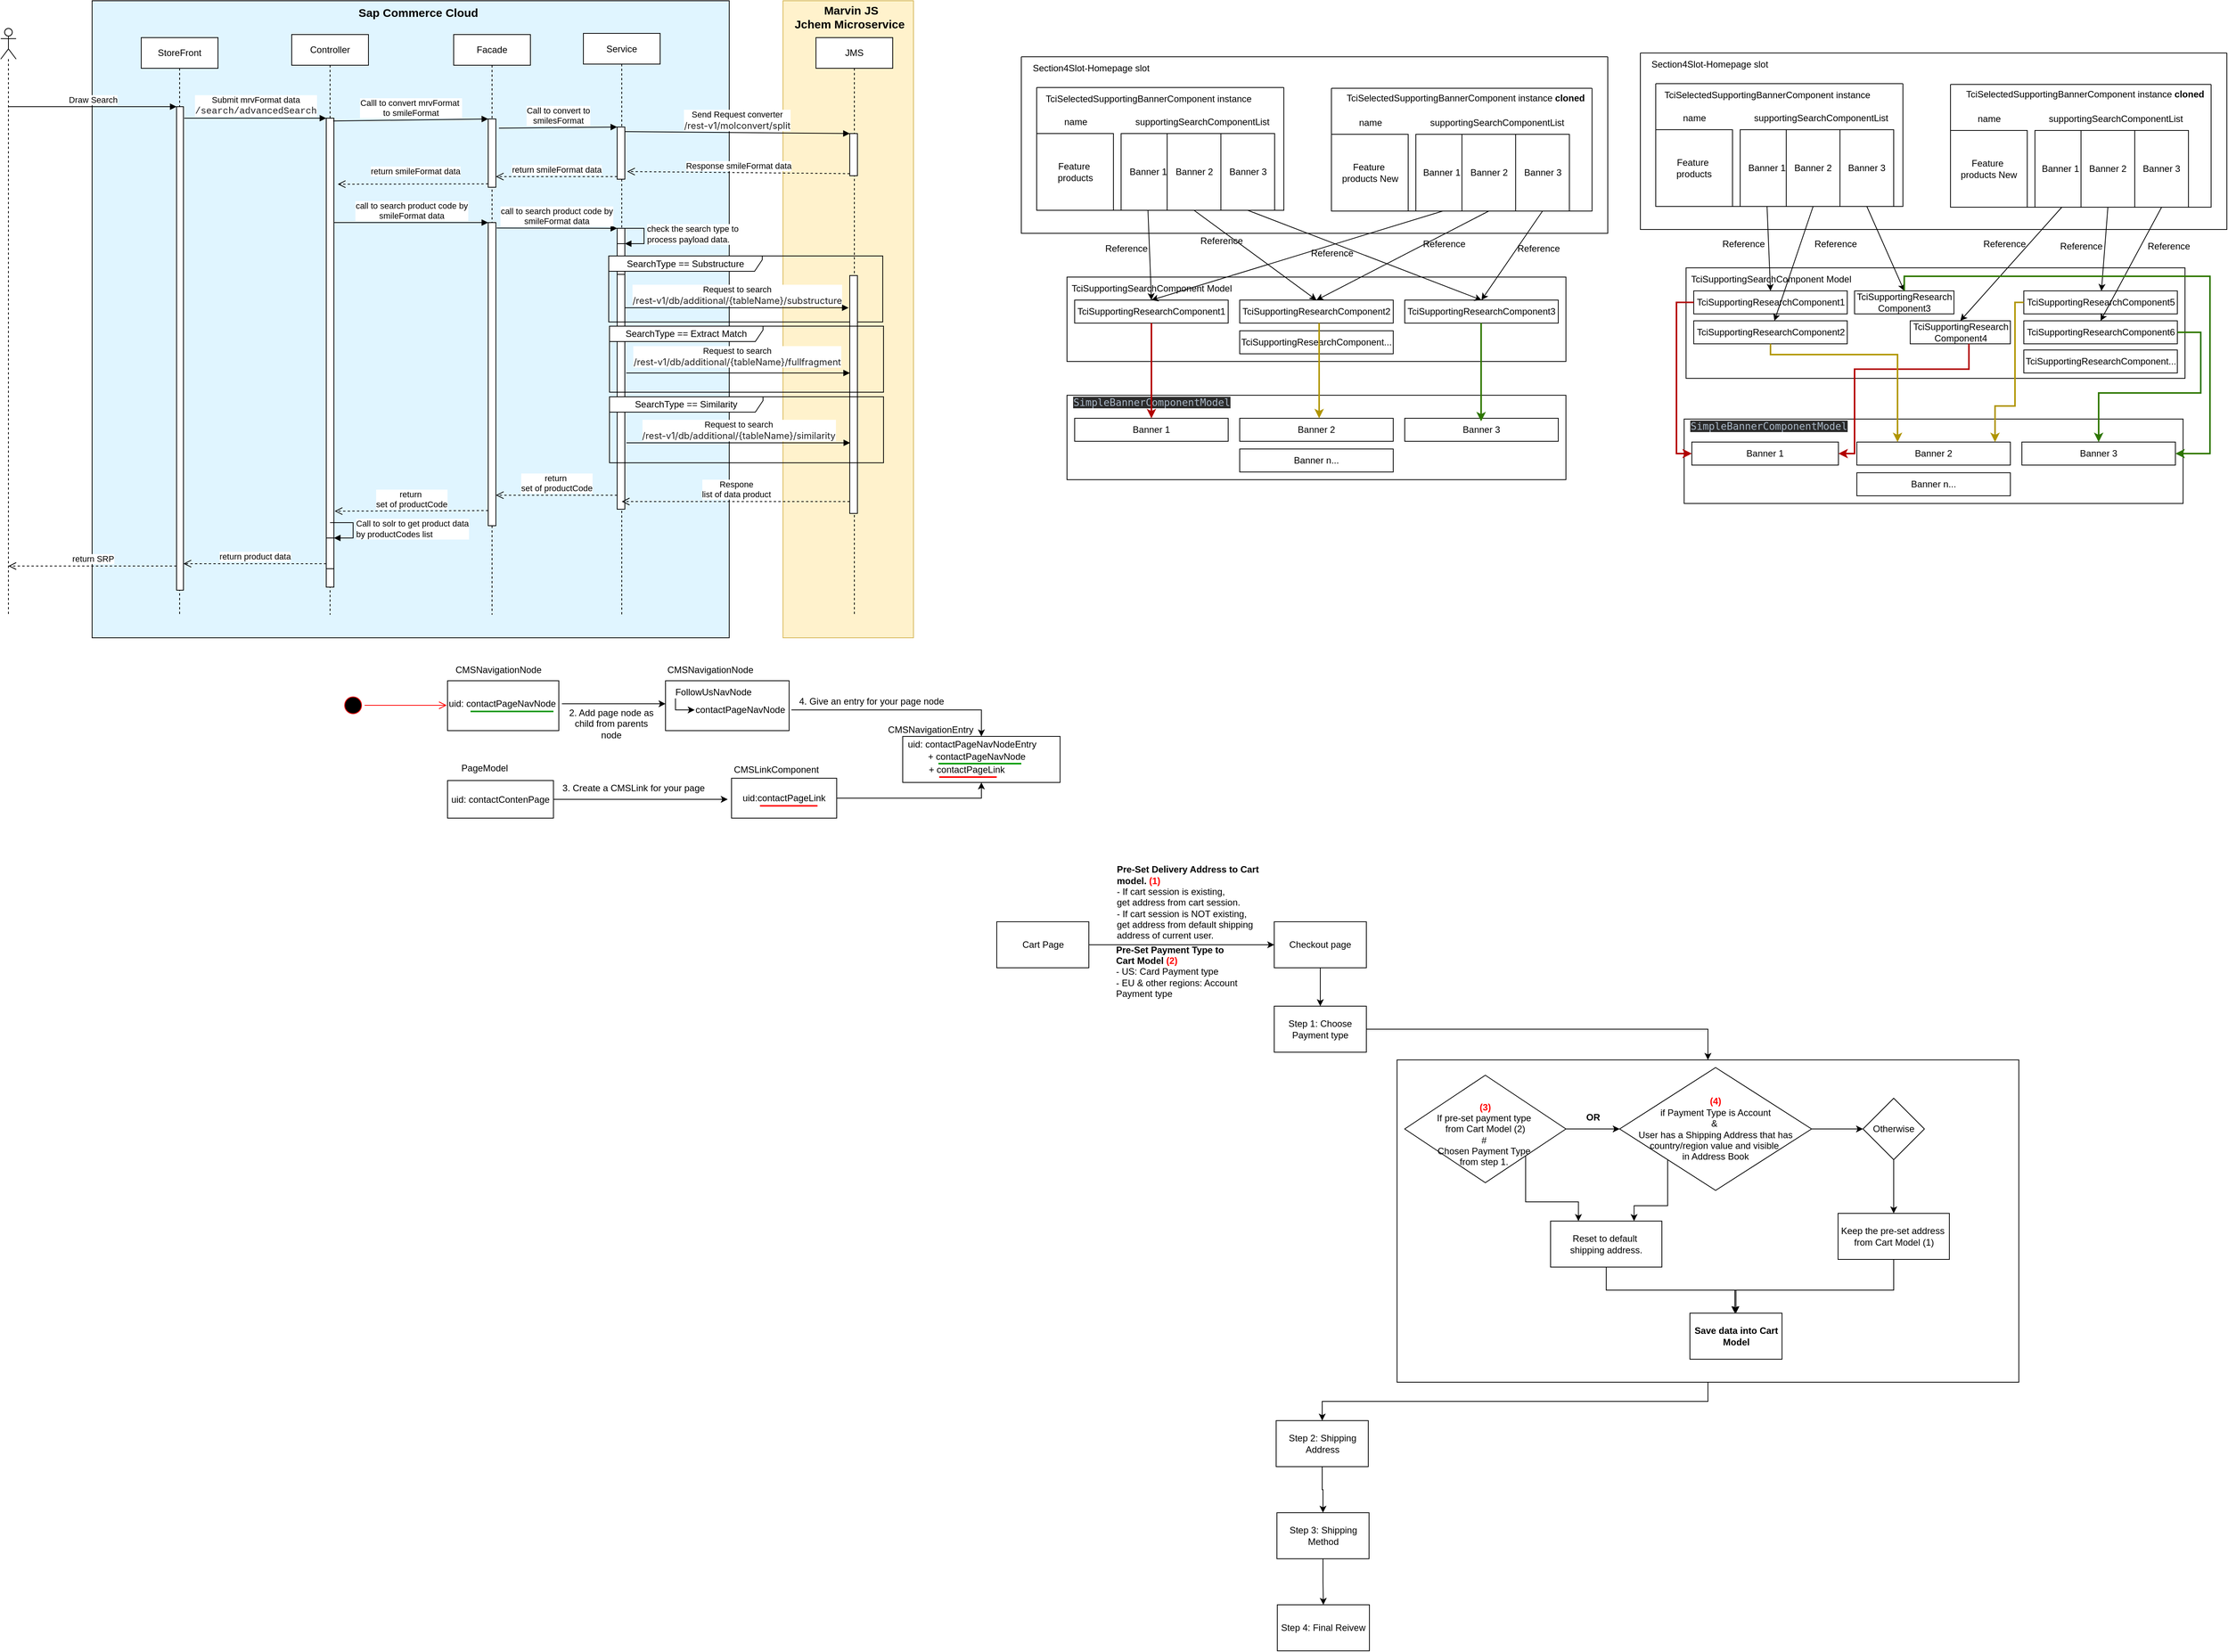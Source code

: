 <mxfile version="21.5.2" type="github">
  <diagram id="ij2i_KdfuDkdz7vN2ZKl" name="Page-1">
    <mxGraphModel dx="1784" dy="553" grid="1" gridSize="10" guides="1" tooltips="1" connect="1" arrows="1" fold="1" page="1" pageScale="1" pageWidth="850" pageHeight="1100" math="0" shadow="0">
      <root>
        <mxCell id="0" />
        <mxCell id="1" parent="0" />
        <mxCell id="KwQv1uhoB6nQos9gzWba-43" value="" style="rounded=0;whiteSpace=wrap;html=1;fillColor=#fff2cc;strokeColor=#d6b656;" parent="1" vertex="1">
          <mxGeometry x="600" y="80" width="170" height="830" as="geometry" />
        </mxCell>
        <mxCell id="KwQv1uhoB6nQos9gzWba-42" value="" style="rounded=0;whiteSpace=wrap;html=1;fillColor=#E0F5FF;" parent="1" vertex="1">
          <mxGeometry x="-300" y="80" width="830" height="830" as="geometry" />
        </mxCell>
        <mxCell id="vAXPG5cR5VqlfgmjMZMS-30" value="" style="rounded=0;whiteSpace=wrap;html=1;" parent="1" vertex="1">
          <mxGeometry x="970" y="440" width="650" height="110" as="geometry" />
        </mxCell>
        <mxCell id="vAXPG5cR5VqlfgmjMZMS-31" value="" style="swimlane;startSize=0;" parent="1" vertex="1">
          <mxGeometry x="910.5" y="153" width="764" height="230" as="geometry" />
        </mxCell>
        <mxCell id="vAXPG5cR5VqlfgmjMZMS-32" value="Section4Slot-Homepage slot" style="text;html=1;align=center;verticalAlign=middle;resizable=0;points=[];autosize=1;strokeColor=none;fillColor=none;" parent="vAXPG5cR5VqlfgmjMZMS-31" vertex="1">
          <mxGeometry width="180" height="30" as="geometry" />
        </mxCell>
        <mxCell id="vAXPG5cR5VqlfgmjMZMS-33" value="" style="swimlane;startSize=0;" parent="vAXPG5cR5VqlfgmjMZMS-31" vertex="1">
          <mxGeometry x="20" y="40" width="322" height="160" as="geometry" />
        </mxCell>
        <mxCell id="vAXPG5cR5VqlfgmjMZMS-34" value="TciSelectedSupportingBannerComponent instance" style="text;html=1;align=center;verticalAlign=middle;resizable=0;points=[];autosize=1;strokeColor=none;fillColor=none;" parent="vAXPG5cR5VqlfgmjMZMS-33" vertex="1">
          <mxGeometry width="290" height="30" as="geometry" />
        </mxCell>
        <mxCell id="vAXPG5cR5VqlfgmjMZMS-35" value="Feature&amp;nbsp;&lt;br&gt;products" style="whiteSpace=wrap;html=1;aspect=fixed;" parent="vAXPG5cR5VqlfgmjMZMS-33" vertex="1">
          <mxGeometry y="60" width="100" height="100" as="geometry" />
        </mxCell>
        <mxCell id="vAXPG5cR5VqlfgmjMZMS-37" value="" style="rounded=0;whiteSpace=wrap;html=1;" parent="vAXPG5cR5VqlfgmjMZMS-33" vertex="1">
          <mxGeometry x="110" y="60" width="200" height="100" as="geometry" />
        </mxCell>
        <mxCell id="vAXPG5cR5VqlfgmjMZMS-38" value="Banner 1" style="rounded=0;whiteSpace=wrap;html=1;" parent="vAXPG5cR5VqlfgmjMZMS-33" vertex="1">
          <mxGeometry x="110" y="60" width="70" height="100" as="geometry" />
        </mxCell>
        <mxCell id="vAXPG5cR5VqlfgmjMZMS-39" value="Banner 3" style="rounded=0;whiteSpace=wrap;html=1;" parent="vAXPG5cR5VqlfgmjMZMS-33" vertex="1">
          <mxGeometry x="240" y="60" width="70" height="100" as="geometry" />
        </mxCell>
        <mxCell id="vAXPG5cR5VqlfgmjMZMS-40" value="Banner 2" style="rounded=0;whiteSpace=wrap;html=1;" parent="vAXPG5cR5VqlfgmjMZMS-33" vertex="1">
          <mxGeometry x="170" y="60" width="70" height="100" as="geometry" />
        </mxCell>
        <mxCell id="vAXPG5cR5VqlfgmjMZMS-42" value="supportingSearchComponentList" style="text;html=1;align=center;verticalAlign=middle;resizable=0;points=[];autosize=1;strokeColor=none;fillColor=none;" parent="vAXPG5cR5VqlfgmjMZMS-33" vertex="1">
          <mxGeometry x="115" y="30" width="200" height="30" as="geometry" />
        </mxCell>
        <mxCell id="vAXPG5cR5VqlfgmjMZMS-43" value="name" style="text;html=1;align=center;verticalAlign=middle;resizable=0;points=[];autosize=1;strokeColor=none;fillColor=none;" parent="vAXPG5cR5VqlfgmjMZMS-33" vertex="1">
          <mxGeometry x="25" y="30" width="50" height="30" as="geometry" />
        </mxCell>
        <mxCell id="vAXPG5cR5VqlfgmjMZMS-45" value="TciSupportingSearchComponent Model" style="text;html=1;align=center;verticalAlign=middle;resizable=0;points=[];autosize=1;strokeColor=none;fillColor=none;" parent="1" vertex="1">
          <mxGeometry x="965" y="440" width="230" height="30" as="geometry" />
        </mxCell>
        <mxCell id="vAXPG5cR5VqlfgmjMZMS-52" value="TciSupportingResearchComponent1" style="rounded=0;whiteSpace=wrap;html=1;" parent="1" vertex="1">
          <mxGeometry x="980" y="470" width="200" height="30" as="geometry" />
        </mxCell>
        <mxCell id="vAXPG5cR5VqlfgmjMZMS-54" value="TciSupportingResearchComponent3" style="rounded=0;whiteSpace=wrap;html=1;" parent="1" vertex="1">
          <mxGeometry x="1410" y="470" width="200" height="30" as="geometry" />
        </mxCell>
        <mxCell id="vAXPG5cR5VqlfgmjMZMS-55" value="TciSupportingResearchComponent..." style="rounded=0;whiteSpace=wrap;html=1;" parent="1" vertex="1">
          <mxGeometry x="1195" y="510" width="200" height="30" as="geometry" />
        </mxCell>
        <mxCell id="vAXPG5cR5VqlfgmjMZMS-59" value="" style="endArrow=classic;html=1;rounded=0;entryX=0.5;entryY=0;entryDx=0;entryDy=0;exitX=0.5;exitY=1;exitDx=0;exitDy=0;" parent="1" source="vAXPG5cR5VqlfgmjMZMS-39" target="vAXPG5cR5VqlfgmjMZMS-54" edge="1">
          <mxGeometry width="50" height="50" relative="1" as="geometry">
            <mxPoint x="1305.5" y="367" as="sourcePoint" />
            <mxPoint x="1355.5" y="317" as="targetPoint" />
          </mxGeometry>
        </mxCell>
        <mxCell id="vAXPG5cR5VqlfgmjMZMS-60" value="" style="endArrow=classic;html=1;rounded=0;entryX=0.5;entryY=0;entryDx=0;entryDy=0;exitX=0.5;exitY=1;exitDx=0;exitDy=0;" parent="1" source="vAXPG5cR5VqlfgmjMZMS-40" target="vAXPG5cR5VqlfgmjMZMS-53" edge="1">
          <mxGeometry width="50" height="50" relative="1" as="geometry">
            <mxPoint x="1038.5" y="330" as="sourcePoint" />
            <mxPoint x="1282.5" y="457" as="targetPoint" />
          </mxGeometry>
        </mxCell>
        <mxCell id="vAXPG5cR5VqlfgmjMZMS-61" value="" style="endArrow=classic;html=1;rounded=0;entryX=0.5;entryY=0;entryDx=0;entryDy=0;exitX=0.5;exitY=1;exitDx=0;exitDy=0;" parent="1" source="vAXPG5cR5VqlfgmjMZMS-38" target="vAXPG5cR5VqlfgmjMZMS-52" edge="1">
          <mxGeometry width="50" height="50" relative="1" as="geometry">
            <mxPoint x="944.5" y="378.5" as="sourcePoint" />
            <mxPoint x="1188.5" y="505.5" as="targetPoint" />
          </mxGeometry>
        </mxCell>
        <mxCell id="UYXNw3XjxuYZxI37rGrB-1" value="Reference" style="text;html=1;align=center;verticalAlign=middle;resizable=0;points=[];autosize=1;strokeColor=none;fillColor=none;" parent="1" vertex="1">
          <mxGeometry x="1010.5" y="390" width="73" height="26" as="geometry" />
        </mxCell>
        <mxCell id="UYXNw3XjxuYZxI37rGrB-2" value="Reference" style="text;html=1;align=center;verticalAlign=middle;resizable=0;points=[];autosize=1;strokeColor=none;fillColor=none;" parent="1" vertex="1">
          <mxGeometry x="1278.5" y="396" width="73" height="26" as="geometry" />
        </mxCell>
        <mxCell id="UYXNw3XjxuYZxI37rGrB-3" value="Reference" style="text;html=1;align=center;verticalAlign=middle;resizable=0;points=[];autosize=1;strokeColor=none;fillColor=none;" parent="1" vertex="1">
          <mxGeometry x="1134.5" y="380" width="73" height="26" as="geometry" />
        </mxCell>
        <mxCell id="UYXNw3XjxuYZxI37rGrB-35" value="" style="endArrow=classic;html=1;rounded=0;entryX=0.5;entryY=0;entryDx=0;entryDy=0;exitX=0.5;exitY=1;exitDx=0;exitDy=0;" parent="1" source="UYXNw3XjxuYZxI37rGrB-31" target="vAXPG5cR5VqlfgmjMZMS-54" edge="1">
          <mxGeometry width="50" height="50" relative="1" as="geometry">
            <mxPoint x="1784.5" y="360" as="sourcePoint" />
            <mxPoint x="1830.5" y="431" as="targetPoint" />
          </mxGeometry>
        </mxCell>
        <mxCell id="UYXNw3XjxuYZxI37rGrB-36" value="" style="endArrow=classic;html=1;rounded=0;entryX=0.5;entryY=0;entryDx=0;entryDy=0;exitX=0.5;exitY=1;exitDx=0;exitDy=0;" parent="1" source="UYXNw3XjxuYZxI37rGrB-32" target="vAXPG5cR5VqlfgmjMZMS-53" edge="1">
          <mxGeometry width="50" height="50" relative="1" as="geometry">
            <mxPoint x="1517.5" y="323" as="sourcePoint" />
            <mxPoint x="1615.5" y="431" as="targetPoint" />
          </mxGeometry>
        </mxCell>
        <mxCell id="UYXNw3XjxuYZxI37rGrB-37" value="" style="endArrow=classic;html=1;rounded=0;entryX=0.5;entryY=0;entryDx=0;entryDy=0;exitX=0.5;exitY=1;exitDx=0;exitDy=0;" parent="1" source="UYXNw3XjxuYZxI37rGrB-30" target="vAXPG5cR5VqlfgmjMZMS-52" edge="1">
          <mxGeometry width="50" height="50" relative="1" as="geometry">
            <mxPoint x="1423.5" y="371.5" as="sourcePoint" />
            <mxPoint x="1400.5" y="431" as="targetPoint" />
          </mxGeometry>
        </mxCell>
        <mxCell id="UYXNw3XjxuYZxI37rGrB-38" value="Reference" style="text;html=1;align=center;verticalAlign=middle;resizable=0;points=[];autosize=1;strokeColor=none;fillColor=none;" parent="1" vertex="1">
          <mxGeometry x="1424.5" y="384" width="73" height="26" as="geometry" />
        </mxCell>
        <mxCell id="UYXNw3XjxuYZxI37rGrB-40" value="Reference" style="text;html=1;align=center;verticalAlign=middle;resizable=0;points=[];autosize=1;strokeColor=none;fillColor=none;" parent="1" vertex="1">
          <mxGeometry x="1547" y="390" width="73" height="26" as="geometry" />
        </mxCell>
        <mxCell id="UYXNw3XjxuYZxI37rGrB-26" value="" style="swimlane;startSize=0;" parent="1" vertex="1">
          <mxGeometry x="1314.5" y="194" width="339.5" height="160" as="geometry" />
        </mxCell>
        <mxCell id="UYXNw3XjxuYZxI37rGrB-28" value="Feature&amp;nbsp;&lt;br&gt;products New" style="whiteSpace=wrap;html=1;aspect=fixed;" parent="UYXNw3XjxuYZxI37rGrB-26" vertex="1">
          <mxGeometry y="60" width="100" height="100" as="geometry" />
        </mxCell>
        <mxCell id="UYXNw3XjxuYZxI37rGrB-29" value="" style="rounded=0;whiteSpace=wrap;html=1;" parent="UYXNw3XjxuYZxI37rGrB-26" vertex="1">
          <mxGeometry x="110" y="60" width="200" height="100" as="geometry" />
        </mxCell>
        <mxCell id="UYXNw3XjxuYZxI37rGrB-30" value="Banner 1&amp;nbsp;" style="rounded=0;whiteSpace=wrap;html=1;" parent="UYXNw3XjxuYZxI37rGrB-26" vertex="1">
          <mxGeometry x="110" y="60" width="70" height="100" as="geometry" />
        </mxCell>
        <mxCell id="UYXNw3XjxuYZxI37rGrB-31" value="Banner 3" style="rounded=0;whiteSpace=wrap;html=1;" parent="UYXNw3XjxuYZxI37rGrB-26" vertex="1">
          <mxGeometry x="240" y="60" width="70" height="100" as="geometry" />
        </mxCell>
        <mxCell id="UYXNw3XjxuYZxI37rGrB-32" value="Banner 2" style="rounded=0;whiteSpace=wrap;html=1;" parent="UYXNw3XjxuYZxI37rGrB-26" vertex="1">
          <mxGeometry x="170" y="60" width="70" height="100" as="geometry" />
        </mxCell>
        <mxCell id="UYXNw3XjxuYZxI37rGrB-33" value="supportingSearchComponentList" style="text;html=1;align=center;verticalAlign=middle;resizable=0;points=[];autosize=1;strokeColor=none;fillColor=none;" parent="UYXNw3XjxuYZxI37rGrB-26" vertex="1">
          <mxGeometry x="115" y="30" width="200" height="30" as="geometry" />
        </mxCell>
        <mxCell id="UYXNw3XjxuYZxI37rGrB-34" value="name" style="text;html=1;align=center;verticalAlign=middle;resizable=0;points=[];autosize=1;strokeColor=none;fillColor=none;" parent="UYXNw3XjxuYZxI37rGrB-26" vertex="1">
          <mxGeometry x="25" y="30" width="50" height="30" as="geometry" />
        </mxCell>
        <mxCell id="UYXNw3XjxuYZxI37rGrB-27" value="TciSelectedSupportingBannerComponent instance &lt;b&gt;cloned&lt;/b&gt;" style="text;html=1;align=center;verticalAlign=middle;resizable=0;points=[];autosize=1;strokeColor=none;fillColor=none;" parent="UYXNw3XjxuYZxI37rGrB-26" vertex="1">
          <mxGeometry x="9.5" y="-2" width="330" height="30" as="geometry" />
        </mxCell>
        <mxCell id="WIBwwws4gp8x0dsZTthk-1" value="" style="rounded=0;whiteSpace=wrap;html=1;" parent="1" vertex="1">
          <mxGeometry x="447" y="966" width="161" height="65" as="geometry" />
        </mxCell>
        <mxCell id="WIBwwws4gp8x0dsZTthk-43" style="edgeStyle=orthogonalEdgeStyle;rounded=0;orthogonalLoop=1;jettySize=auto;html=1;" parent="1" source="WIBwwws4gp8x0dsZTthk-2" edge="1">
          <mxGeometry relative="1" as="geometry">
            <mxPoint x="528" y="1120.5" as="targetPoint" />
          </mxGeometry>
        </mxCell>
        <mxCell id="WIBwwws4gp8x0dsZTthk-2" value="uid: contactContenPage" style="rounded=0;whiteSpace=wrap;html=1;" parent="1" vertex="1">
          <mxGeometry x="163" y="1096" width="138" height="49" as="geometry" />
        </mxCell>
        <mxCell id="WIBwwws4gp8x0dsZTthk-3" value="" style="rounded=0;whiteSpace=wrap;html=1;" parent="1" vertex="1">
          <mxGeometry x="756" y="1038.5" width="205" height="60" as="geometry" />
        </mxCell>
        <mxCell id="WIBwwws4gp8x0dsZTthk-37" style="edgeStyle=orthogonalEdgeStyle;rounded=0;orthogonalLoop=1;jettySize=auto;html=1;entryX=0.5;entryY=1;entryDx=0;entryDy=0;" parent="1" source="WIBwwws4gp8x0dsZTthk-4" target="WIBwwws4gp8x0dsZTthk-3" edge="1">
          <mxGeometry relative="1" as="geometry" />
        </mxCell>
        <mxCell id="WIBwwws4gp8x0dsZTthk-4" value="" style="rounded=0;whiteSpace=wrap;html=1;" parent="1" vertex="1">
          <mxGeometry x="533" y="1093" width="137" height="52" as="geometry" />
        </mxCell>
        <mxCell id="WIBwwws4gp8x0dsZTthk-5" value="CMSLinkComponent" style="text;html=1;align=center;verticalAlign=middle;resizable=0;points=[];autosize=1;strokeColor=none;fillColor=none;" parent="1" vertex="1">
          <mxGeometry x="526" y="1069" width="129" height="26" as="geometry" />
        </mxCell>
        <mxCell id="WIBwwws4gp8x0dsZTthk-6" value="CMSNavigationNode" style="text;html=1;align=center;verticalAlign=middle;resizable=0;points=[];autosize=1;strokeColor=none;fillColor=none;" parent="1" vertex="1">
          <mxGeometry x="440" y="939" width="130" height="26" as="geometry" />
        </mxCell>
        <mxCell id="WIBwwws4gp8x0dsZTthk-7" value="CMSNavigationEntry" style="text;html=1;align=center;verticalAlign=middle;resizable=0;points=[];autosize=1;strokeColor=none;fillColor=none;" parent="1" vertex="1">
          <mxGeometry x="727" y="1017" width="129" height="26" as="geometry" />
        </mxCell>
        <mxCell id="WIBwwws4gp8x0dsZTthk-8" value="FollowUsNavNode" style="text;html=1;align=center;verticalAlign=middle;resizable=0;points=[];autosize=1;strokeColor=none;fillColor=none;" parent="1" vertex="1">
          <mxGeometry x="450" y="968" width="117" height="26" as="geometry" />
        </mxCell>
        <mxCell id="WIBwwws4gp8x0dsZTthk-13" value="" style="edgeStyle=orthogonalEdgeStyle;rounded=0;orthogonalLoop=1;jettySize=auto;html=1;" parent="1" source="WIBwwws4gp8x0dsZTthk-9" target="WIBwwws4gp8x0dsZTthk-3" edge="1">
          <mxGeometry relative="1" as="geometry">
            <Array as="points">
              <mxPoint x="665" y="1004" />
              <mxPoint x="665" y="1004" />
            </Array>
          </mxGeometry>
        </mxCell>
        <mxCell id="WIBwwws4gp8x0dsZTthk-9" value="contactPageNavNode" style="text;html=1;align=center;verticalAlign=middle;resizable=0;points=[];autosize=1;strokeColor=none;fillColor=none;" parent="1" vertex="1">
          <mxGeometry x="476" y="991" width="135" height="26" as="geometry" />
        </mxCell>
        <mxCell id="WIBwwws4gp8x0dsZTthk-10" value="uid:contactPageLink" style="text;html=1;align=center;verticalAlign=middle;resizable=0;points=[];autosize=1;strokeColor=none;fillColor=none;" parent="1" vertex="1">
          <mxGeometry x="538" y="1106" width="126" height="26" as="geometry" />
        </mxCell>
        <mxCell id="WIBwwws4gp8x0dsZTthk-11" value="PageModel" style="text;html=1;align=center;verticalAlign=middle;resizable=0;points=[];autosize=1;strokeColor=none;fillColor=none;" parent="1" vertex="1">
          <mxGeometry x="171" y="1067" width="79" height="26" as="geometry" />
        </mxCell>
        <mxCell id="WIBwwws4gp8x0dsZTthk-12" value="" style="endArrow=classic;html=1;rounded=0;exitX=0.085;exitY=0.808;exitDx=0;exitDy=0;exitPerimeter=0;" parent="1" source="WIBwwws4gp8x0dsZTthk-8" edge="1">
          <mxGeometry width="50" height="50" relative="1" as="geometry">
            <mxPoint x="417" y="975" as="sourcePoint" />
            <mxPoint x="485" y="1004" as="targetPoint" />
            <Array as="points">
              <mxPoint x="460" y="1004" />
            </Array>
          </mxGeometry>
        </mxCell>
        <mxCell id="WIBwwws4gp8x0dsZTthk-14" value="4. Give an entry for your page node" style="text;html=1;align=center;verticalAlign=middle;resizable=0;points=[];autosize=1;strokeColor=none;fillColor=none;" parent="1" vertex="1">
          <mxGeometry x="611" y="980" width="207" height="26" as="geometry" />
        </mxCell>
        <mxCell id="WIBwwws4gp8x0dsZTthk-15" value="uid: contactPageNavNodeEntry" style="text;html=1;align=center;verticalAlign=middle;resizable=0;points=[];autosize=1;strokeColor=none;fillColor=none;" parent="1" vertex="1">
          <mxGeometry x="753" y="1036" width="185" height="26" as="geometry" />
        </mxCell>
        <mxCell id="WIBwwws4gp8x0dsZTthk-16" value="+ contactPageNavNode" style="text;html=1;align=center;verticalAlign=middle;resizable=0;points=[];autosize=1;strokeColor=none;fillColor=none;" parent="1" vertex="1">
          <mxGeometry x="779" y="1052" width="145" height="26" as="geometry" />
        </mxCell>
        <mxCell id="WIBwwws4gp8x0dsZTthk-17" value="+ contactPageLink" style="text;html=1;align=center;verticalAlign=middle;resizable=0;points=[];autosize=1;strokeColor=none;fillColor=none;" parent="1" vertex="1">
          <mxGeometry x="780" y="1069" width="117" height="26" as="geometry" />
        </mxCell>
        <mxCell id="WIBwwws4gp8x0dsZTthk-25" value="3. Create a CMSLink for your page" style="text;html=1;align=center;verticalAlign=middle;resizable=0;points=[];autosize=1;strokeColor=none;fillColor=none;" parent="1" vertex="1">
          <mxGeometry x="303" y="1093" width="203" height="26" as="geometry" />
        </mxCell>
        <mxCell id="WIBwwws4gp8x0dsZTthk-27" value="" style="ellipse;html=1;shape=startState;fillColor=#000000;strokeColor=#ff0000;" parent="1" vertex="1">
          <mxGeometry x="25" y="983" width="30" height="30" as="geometry" />
        </mxCell>
        <mxCell id="WIBwwws4gp8x0dsZTthk-28" value="" style="edgeStyle=orthogonalEdgeStyle;html=1;verticalAlign=bottom;endArrow=open;endSize=8;strokeColor=#ff0000;rounded=0;" parent="1" source="WIBwwws4gp8x0dsZTthk-27" edge="1">
          <mxGeometry relative="1" as="geometry">
            <mxPoint x="162" y="998" as="targetPoint" />
          </mxGeometry>
        </mxCell>
        <mxCell id="WIBwwws4gp8x0dsZTthk-30" value="" style="rounded=0;whiteSpace=wrap;html=1;" parent="1" vertex="1">
          <mxGeometry x="163" y="966" width="145" height="65" as="geometry" />
        </mxCell>
        <mxCell id="WIBwwws4gp8x0dsZTthk-31" value="CMSNavigationNode" style="text;html=1;align=center;verticalAlign=middle;resizable=0;points=[];autosize=1;strokeColor=none;fillColor=none;" parent="1" vertex="1">
          <mxGeometry x="164" y="939" width="130" height="26" as="geometry" />
        </mxCell>
        <mxCell id="WIBwwws4gp8x0dsZTthk-35" value="" style="edgeStyle=orthogonalEdgeStyle;rounded=0;orthogonalLoop=1;jettySize=auto;html=1;entryX=0;entryY=0.462;entryDx=0;entryDy=0;entryPerimeter=0;" parent="1" source="WIBwwws4gp8x0dsZTthk-33" target="WIBwwws4gp8x0dsZTthk-1" edge="1">
          <mxGeometry relative="1" as="geometry">
            <mxPoint x="416" y="996" as="targetPoint" />
          </mxGeometry>
        </mxCell>
        <mxCell id="WIBwwws4gp8x0dsZTthk-33" value="uid: contactPageNavNode" style="text;html=1;align=center;verticalAlign=middle;resizable=0;points=[];autosize=1;strokeColor=none;fillColor=none;" parent="1" vertex="1">
          <mxGeometry x="155" y="983" width="157" height="26" as="geometry" />
        </mxCell>
        <mxCell id="WIBwwws4gp8x0dsZTthk-36" value="2. Add page node as&lt;br&gt;child from parents&lt;br&gt;node" style="text;html=1;align=center;verticalAlign=middle;resizable=0;points=[];autosize=1;strokeColor=none;fillColor=none;" parent="1" vertex="1">
          <mxGeometry x="312" y="994" width="128" height="55" as="geometry" />
        </mxCell>
        <mxCell id="WIBwwws4gp8x0dsZTthk-38" value="" style="line;strokeWidth=2;rotatable=0;dashed=0;labelPosition=right;align=left;verticalAlign=middle;spacingTop=0;spacingLeft=6;points=[];portConstraint=eastwest;strokeColor=#FF0000;" parent="1" vertex="1">
          <mxGeometry x="570" y="1124" width="75" height="10" as="geometry" />
        </mxCell>
        <mxCell id="WIBwwws4gp8x0dsZTthk-39" value="" style="line;strokeWidth=2;rotatable=0;dashed=0;labelPosition=right;align=left;verticalAlign=middle;spacingTop=0;spacingLeft=6;points=[];portConstraint=eastwest;strokeColor=#FF0000;" parent="1" vertex="1">
          <mxGeometry x="803.5" y="1086.5" width="75" height="10" as="geometry" />
        </mxCell>
        <mxCell id="WIBwwws4gp8x0dsZTthk-40" value="" style="line;strokeWidth=2;rotatable=0;dashed=0;labelPosition=right;align=left;verticalAlign=middle;spacingTop=0;spacingLeft=6;points=[];portConstraint=eastwest;strokeColor=#009900;" parent="1" vertex="1">
          <mxGeometry x="193" y="1001" width="108" height="10" as="geometry" />
        </mxCell>
        <mxCell id="WIBwwws4gp8x0dsZTthk-41" value="" style="line;strokeWidth=2;rotatable=0;dashed=0;labelPosition=right;align=left;verticalAlign=middle;spacingTop=0;spacingLeft=6;points=[];portConstraint=eastwest;strokeColor=#009900;" parent="1" vertex="1">
          <mxGeometry x="802.5" y="1069" width="108" height="10" as="geometry" />
        </mxCell>
        <mxCell id="J3z0_G1Zwxdb5pVRwMx7-1" value="" style="rounded=0;whiteSpace=wrap;html=1;" parent="1" vertex="1">
          <mxGeometry x="1776.5" y="428" width="650" height="144" as="geometry" />
        </mxCell>
        <mxCell id="J3z0_G1Zwxdb5pVRwMx7-2" value="" style="swimlane;startSize=0;" parent="1" vertex="1">
          <mxGeometry x="1717" y="148" width="764" height="230" as="geometry" />
        </mxCell>
        <mxCell id="J3z0_G1Zwxdb5pVRwMx7-3" value="Section4Slot-Homepage slot" style="text;html=1;align=center;verticalAlign=middle;resizable=0;points=[];autosize=1;strokeColor=none;fillColor=none;" parent="J3z0_G1Zwxdb5pVRwMx7-2" vertex="1">
          <mxGeometry width="180" height="30" as="geometry" />
        </mxCell>
        <mxCell id="J3z0_G1Zwxdb5pVRwMx7-4" value="" style="swimlane;startSize=0;" parent="J3z0_G1Zwxdb5pVRwMx7-2" vertex="1">
          <mxGeometry x="20" y="40" width="322" height="160" as="geometry" />
        </mxCell>
        <mxCell id="J3z0_G1Zwxdb5pVRwMx7-5" value="TciSelectedSupportingBannerComponent instance" style="text;html=1;align=center;verticalAlign=middle;resizable=0;points=[];autosize=1;strokeColor=none;fillColor=none;" parent="J3z0_G1Zwxdb5pVRwMx7-4" vertex="1">
          <mxGeometry width="290" height="30" as="geometry" />
        </mxCell>
        <mxCell id="J3z0_G1Zwxdb5pVRwMx7-6" value="Feature&amp;nbsp;&lt;br&gt;products" style="whiteSpace=wrap;html=1;aspect=fixed;" parent="J3z0_G1Zwxdb5pVRwMx7-4" vertex="1">
          <mxGeometry y="60" width="100" height="100" as="geometry" />
        </mxCell>
        <mxCell id="J3z0_G1Zwxdb5pVRwMx7-7" value="" style="rounded=0;whiteSpace=wrap;html=1;" parent="J3z0_G1Zwxdb5pVRwMx7-4" vertex="1">
          <mxGeometry x="110" y="60" width="200" height="100" as="geometry" />
        </mxCell>
        <mxCell id="J3z0_G1Zwxdb5pVRwMx7-8" value="Banner 1" style="rounded=0;whiteSpace=wrap;html=1;" parent="J3z0_G1Zwxdb5pVRwMx7-4" vertex="1">
          <mxGeometry x="110" y="60" width="70" height="100" as="geometry" />
        </mxCell>
        <mxCell id="J3z0_G1Zwxdb5pVRwMx7-9" value="Banner 3" style="rounded=0;whiteSpace=wrap;html=1;" parent="J3z0_G1Zwxdb5pVRwMx7-4" vertex="1">
          <mxGeometry x="240" y="60" width="70" height="100" as="geometry" />
        </mxCell>
        <mxCell id="J3z0_G1Zwxdb5pVRwMx7-10" value="Banner 2" style="rounded=0;whiteSpace=wrap;html=1;" parent="J3z0_G1Zwxdb5pVRwMx7-4" vertex="1">
          <mxGeometry x="170" y="60" width="70" height="100" as="geometry" />
        </mxCell>
        <mxCell id="J3z0_G1Zwxdb5pVRwMx7-11" value="supportingSearchComponentList" style="text;html=1;align=center;verticalAlign=middle;resizable=0;points=[];autosize=1;strokeColor=none;fillColor=none;" parent="J3z0_G1Zwxdb5pVRwMx7-4" vertex="1">
          <mxGeometry x="115" y="30" width="200" height="30" as="geometry" />
        </mxCell>
        <mxCell id="J3z0_G1Zwxdb5pVRwMx7-12" value="name" style="text;html=1;align=center;verticalAlign=middle;resizable=0;points=[];autosize=1;strokeColor=none;fillColor=none;" parent="J3z0_G1Zwxdb5pVRwMx7-4" vertex="1">
          <mxGeometry x="25" y="30" width="50" height="30" as="geometry" />
        </mxCell>
        <mxCell id="J3z0_G1Zwxdb5pVRwMx7-13" value="TciSupportingSearchComponent Model" style="text;html=1;align=center;verticalAlign=middle;resizable=0;points=[];autosize=1;strokeColor=none;fillColor=none;" parent="1" vertex="1">
          <mxGeometry x="1771.5" y="428" width="230" height="30" as="geometry" />
        </mxCell>
        <mxCell id="J3z0_G1Zwxdb5pVRwMx7-14" value="TciSupportingResearchComponent1" style="rounded=0;whiteSpace=wrap;html=1;" parent="1" vertex="1">
          <mxGeometry x="1786.5" y="458" width="200" height="30" as="geometry" />
        </mxCell>
        <mxCell id="J3z0_G1Zwxdb5pVRwMx7-15" value="TciSupportingResearch&lt;br&gt;Component3" style="rounded=0;whiteSpace=wrap;html=1;" parent="1" vertex="1">
          <mxGeometry x="1996" y="458" width="129.5" height="30" as="geometry" />
        </mxCell>
        <mxCell id="J3z0_G1Zwxdb5pVRwMx7-16" value="TciSupportingResearchComponent5" style="rounded=0;whiteSpace=wrap;html=1;" parent="1" vertex="1">
          <mxGeometry x="2216.5" y="458" width="200" height="30" as="geometry" />
        </mxCell>
        <mxCell id="J3z0_G1Zwxdb5pVRwMx7-17" value="TciSupportingResearchComponent..." style="rounded=0;whiteSpace=wrap;html=1;" parent="1" vertex="1">
          <mxGeometry x="2216.5" y="535" width="200" height="30" as="geometry" />
        </mxCell>
        <mxCell id="J3z0_G1Zwxdb5pVRwMx7-18" value="" style="endArrow=classic;html=1;rounded=0;entryX=0.5;entryY=0;entryDx=0;entryDy=0;exitX=0.5;exitY=1;exitDx=0;exitDy=0;" parent="1" source="J3z0_G1Zwxdb5pVRwMx7-9" target="J3z0_G1Zwxdb5pVRwMx7-15" edge="1">
          <mxGeometry width="50" height="50" relative="1" as="geometry">
            <mxPoint x="2112" y="355" as="sourcePoint" />
            <mxPoint x="2162" y="305" as="targetPoint" />
          </mxGeometry>
        </mxCell>
        <mxCell id="J3z0_G1Zwxdb5pVRwMx7-19" value="" style="endArrow=classic;html=1;rounded=0;exitX=0.5;exitY=1;exitDx=0;exitDy=0;" parent="1" source="J3z0_G1Zwxdb5pVRwMx7-10" target="J3z0_G1Zwxdb5pVRwMx7-38" edge="1">
          <mxGeometry width="50" height="50" relative="1" as="geometry">
            <mxPoint x="1845" y="318" as="sourcePoint" />
            <mxPoint x="2089" y="445" as="targetPoint" />
          </mxGeometry>
        </mxCell>
        <mxCell id="J3z0_G1Zwxdb5pVRwMx7-20" value="" style="endArrow=classic;html=1;rounded=0;entryX=0.5;entryY=0;entryDx=0;entryDy=0;exitX=0.5;exitY=1;exitDx=0;exitDy=0;" parent="1" source="J3z0_G1Zwxdb5pVRwMx7-8" target="J3z0_G1Zwxdb5pVRwMx7-14" edge="1">
          <mxGeometry width="50" height="50" relative="1" as="geometry">
            <mxPoint x="1751" y="366.5" as="sourcePoint" />
            <mxPoint x="1995" y="493.5" as="targetPoint" />
          </mxGeometry>
        </mxCell>
        <mxCell id="J3z0_G1Zwxdb5pVRwMx7-21" value="Reference" style="text;html=1;align=center;verticalAlign=middle;resizable=0;points=[];autosize=1;strokeColor=none;fillColor=none;" parent="1" vertex="1">
          <mxGeometry x="1814" y="384" width="73" height="26" as="geometry" />
        </mxCell>
        <mxCell id="J3z0_G1Zwxdb5pVRwMx7-22" value="Reference" style="text;html=1;align=center;verticalAlign=middle;resizable=0;points=[];autosize=1;strokeColor=none;fillColor=none;" parent="1" vertex="1">
          <mxGeometry x="2154" y="384" width="73" height="26" as="geometry" />
        </mxCell>
        <mxCell id="J3z0_G1Zwxdb5pVRwMx7-23" value="Reference" style="text;html=1;align=center;verticalAlign=middle;resizable=0;points=[];autosize=1;strokeColor=none;fillColor=none;" parent="1" vertex="1">
          <mxGeometry x="1934" y="384" width="73" height="26" as="geometry" />
        </mxCell>
        <mxCell id="J3z0_G1Zwxdb5pVRwMx7-24" value="" style="endArrow=classic;html=1;rounded=0;entryX=0.5;entryY=0;entryDx=0;entryDy=0;exitX=0.5;exitY=1;exitDx=0;exitDy=0;" parent="1" source="J3z0_G1Zwxdb5pVRwMx7-33" target="J3z0_G1Zwxdb5pVRwMx7-40" edge="1">
          <mxGeometry width="50" height="50" relative="1" as="geometry">
            <mxPoint x="2591" y="348" as="sourcePoint" />
            <mxPoint x="2637" y="419" as="targetPoint" />
          </mxGeometry>
        </mxCell>
        <mxCell id="J3z0_G1Zwxdb5pVRwMx7-25" value="" style="endArrow=classic;html=1;rounded=0;exitX=0.5;exitY=1;exitDx=0;exitDy=0;" parent="1" source="J3z0_G1Zwxdb5pVRwMx7-34" target="J3z0_G1Zwxdb5pVRwMx7-16" edge="1">
          <mxGeometry width="50" height="50" relative="1" as="geometry">
            <mxPoint x="2324" y="311" as="sourcePoint" />
            <mxPoint x="2422" y="419" as="targetPoint" />
          </mxGeometry>
        </mxCell>
        <mxCell id="J3z0_G1Zwxdb5pVRwMx7-26" value="" style="endArrow=classic;html=1;rounded=0;entryX=0.5;entryY=0;entryDx=0;entryDy=0;exitX=0.5;exitY=1;exitDx=0;exitDy=0;" parent="1" source="J3z0_G1Zwxdb5pVRwMx7-32" target="J3z0_G1Zwxdb5pVRwMx7-39" edge="1">
          <mxGeometry width="50" height="50" relative="1" as="geometry">
            <mxPoint x="2230" y="359.5" as="sourcePoint" />
            <mxPoint x="2207" y="419" as="targetPoint" />
          </mxGeometry>
        </mxCell>
        <mxCell id="J3z0_G1Zwxdb5pVRwMx7-27" value="Reference" style="text;html=1;align=center;verticalAlign=middle;resizable=0;points=[];autosize=1;strokeColor=none;fillColor=none;" parent="1" vertex="1">
          <mxGeometry x="2254.25" y="387" width="73" height="26" as="geometry" />
        </mxCell>
        <mxCell id="J3z0_G1Zwxdb5pVRwMx7-28" value="Reference" style="text;html=1;align=center;verticalAlign=middle;resizable=0;points=[];autosize=1;strokeColor=none;fillColor=none;" parent="1" vertex="1">
          <mxGeometry x="2368" y="387" width="73" height="26" as="geometry" />
        </mxCell>
        <mxCell id="J3z0_G1Zwxdb5pVRwMx7-29" value="" style="swimlane;startSize=0;" parent="1" vertex="1">
          <mxGeometry x="2121" y="189" width="339.5" height="160" as="geometry" />
        </mxCell>
        <mxCell id="J3z0_G1Zwxdb5pVRwMx7-30" value="Feature&amp;nbsp;&lt;br&gt;products New" style="whiteSpace=wrap;html=1;aspect=fixed;" parent="J3z0_G1Zwxdb5pVRwMx7-29" vertex="1">
          <mxGeometry y="60" width="100" height="100" as="geometry" />
        </mxCell>
        <mxCell id="J3z0_G1Zwxdb5pVRwMx7-31" value="" style="rounded=0;whiteSpace=wrap;html=1;" parent="J3z0_G1Zwxdb5pVRwMx7-29" vertex="1">
          <mxGeometry x="110" y="60" width="200" height="100" as="geometry" />
        </mxCell>
        <mxCell id="J3z0_G1Zwxdb5pVRwMx7-32" value="Banner 1&amp;nbsp;" style="rounded=0;whiteSpace=wrap;html=1;" parent="J3z0_G1Zwxdb5pVRwMx7-29" vertex="1">
          <mxGeometry x="110" y="60" width="70" height="100" as="geometry" />
        </mxCell>
        <mxCell id="J3z0_G1Zwxdb5pVRwMx7-33" value="Banner 3" style="rounded=0;whiteSpace=wrap;html=1;" parent="J3z0_G1Zwxdb5pVRwMx7-29" vertex="1">
          <mxGeometry x="240" y="60" width="70" height="100" as="geometry" />
        </mxCell>
        <mxCell id="J3z0_G1Zwxdb5pVRwMx7-34" value="Banner 2" style="rounded=0;whiteSpace=wrap;html=1;" parent="J3z0_G1Zwxdb5pVRwMx7-29" vertex="1">
          <mxGeometry x="170" y="60" width="70" height="100" as="geometry" />
        </mxCell>
        <mxCell id="J3z0_G1Zwxdb5pVRwMx7-35" value="supportingSearchComponentList" style="text;html=1;align=center;verticalAlign=middle;resizable=0;points=[];autosize=1;strokeColor=none;fillColor=none;" parent="J3z0_G1Zwxdb5pVRwMx7-29" vertex="1">
          <mxGeometry x="115" y="30" width="200" height="30" as="geometry" />
        </mxCell>
        <mxCell id="J3z0_G1Zwxdb5pVRwMx7-36" value="name" style="text;html=1;align=center;verticalAlign=middle;resizable=0;points=[];autosize=1;strokeColor=none;fillColor=none;" parent="J3z0_G1Zwxdb5pVRwMx7-29" vertex="1">
          <mxGeometry x="25" y="30" width="50" height="30" as="geometry" />
        </mxCell>
        <mxCell id="J3z0_G1Zwxdb5pVRwMx7-37" value="TciSelectedSupportingBannerComponent instance &lt;b&gt;cloned&lt;/b&gt;" style="text;html=1;align=center;verticalAlign=middle;resizable=0;points=[];autosize=1;strokeColor=none;fillColor=none;" parent="J3z0_G1Zwxdb5pVRwMx7-29" vertex="1">
          <mxGeometry x="9.5" y="-2" width="330" height="30" as="geometry" />
        </mxCell>
        <mxCell id="J3z0_G1Zwxdb5pVRwMx7-38" value="TciSupportingResearchComponent2" style="rounded=0;whiteSpace=wrap;html=1;" parent="1" vertex="1">
          <mxGeometry x="1786.5" y="497" width="200" height="30" as="geometry" />
        </mxCell>
        <mxCell id="J3z0_G1Zwxdb5pVRwMx7-39" value="TciSupportingResearch&lt;br&gt;Component4" style="rounded=0;whiteSpace=wrap;html=1;" parent="1" vertex="1">
          <mxGeometry x="2068.5" y="497" width="130.5" height="30" as="geometry" />
        </mxCell>
        <mxCell id="J3z0_G1Zwxdb5pVRwMx7-40" value="TciSupportingResearchComponent6" style="rounded=0;whiteSpace=wrap;html=1;" parent="1" vertex="1">
          <mxGeometry x="2216.5" y="497" width="200" height="30" as="geometry" />
        </mxCell>
        <mxCell id="V3DHYtwYLtmTEysQ-wQC-1" value="" style="rounded=0;whiteSpace=wrap;html=1;" parent="1" vertex="1">
          <mxGeometry x="970" y="594" width="650" height="110" as="geometry" />
        </mxCell>
        <mxCell id="V3DHYtwYLtmTEysQ-wQC-2" value="&lt;pre style=&quot;background-color:#2b2b2b;color:#a9b7c6;font-family:&#39;JetBrains Mono&#39;,monospace;font-size:9.8pt;&quot;&gt;SimpleBannerComponentModel&lt;/pre&gt;" style="text;html=1;align=center;verticalAlign=middle;resizable=0;points=[];autosize=1;strokeColor=none;fillColor=none;" parent="1" vertex="1">
          <mxGeometry x="977.5" y="576" width="205" height="54" as="geometry" />
        </mxCell>
        <mxCell id="V3DHYtwYLtmTEysQ-wQC-3" value="Banner 1" style="rounded=0;whiteSpace=wrap;html=1;" parent="1" vertex="1">
          <mxGeometry x="980" y="624" width="200" height="30" as="geometry" />
        </mxCell>
        <mxCell id="V3DHYtwYLtmTEysQ-wQC-4" value="Banner 2" style="rounded=0;whiteSpace=wrap;html=1;" parent="1" vertex="1">
          <mxGeometry x="1195" y="624" width="200" height="30" as="geometry" />
        </mxCell>
        <mxCell id="V3DHYtwYLtmTEysQ-wQC-5" value="Banner 3" style="rounded=0;whiteSpace=wrap;html=1;" parent="1" vertex="1">
          <mxGeometry x="1410" y="624" width="200" height="30" as="geometry" />
        </mxCell>
        <mxCell id="V3DHYtwYLtmTEysQ-wQC-6" value="Banner n..." style="rounded=0;whiteSpace=wrap;html=1;" parent="1" vertex="1">
          <mxGeometry x="1195" y="664" width="200" height="30" as="geometry" />
        </mxCell>
        <mxCell id="V3DHYtwYLtmTEysQ-wQC-7" style="edgeStyle=orthogonalEdgeStyle;rounded=0;orthogonalLoop=1;jettySize=auto;html=1;entryX=0.5;entryY=0;entryDx=0;entryDy=0;fillColor=#e51400;strokeColor=#B20000;strokeWidth=2;" parent="1" source="vAXPG5cR5VqlfgmjMZMS-52" target="V3DHYtwYLtmTEysQ-wQC-3" edge="1">
          <mxGeometry relative="1" as="geometry" />
        </mxCell>
        <mxCell id="vAXPG5cR5VqlfgmjMZMS-53" value="TciSupportingResearchComponent2" style="rounded=0;whiteSpace=wrap;html=1;" parent="1" vertex="1">
          <mxGeometry x="1195" y="470" width="200" height="30" as="geometry" />
        </mxCell>
        <mxCell id="V3DHYtwYLtmTEysQ-wQC-9" style="edgeStyle=orthogonalEdgeStyle;rounded=0;orthogonalLoop=1;jettySize=auto;html=1;fillColor=#e3c800;strokeColor=#B09500;strokeWidth=2;" parent="1" edge="1">
          <mxGeometry relative="1" as="geometry">
            <mxPoint x="1298.5" y="500" as="sourcePoint" />
            <mxPoint x="1298.5" y="624" as="targetPoint" />
          </mxGeometry>
        </mxCell>
        <mxCell id="V3DHYtwYLtmTEysQ-wQC-10" style="edgeStyle=orthogonalEdgeStyle;rounded=0;orthogonalLoop=1;jettySize=auto;html=1;fillColor=#60a917;strokeColor=#2D7600;strokeWidth=2;" parent="1" edge="1">
          <mxGeometry relative="1" as="geometry">
            <mxPoint x="1509.5" y="500" as="sourcePoint" />
            <mxPoint x="1509.5" y="628" as="targetPoint" />
          </mxGeometry>
        </mxCell>
        <mxCell id="V3DHYtwYLtmTEysQ-wQC-11" value="" style="rounded=0;whiteSpace=wrap;html=1;" parent="1" vertex="1">
          <mxGeometry x="1774" y="625" width="650" height="110" as="geometry" />
        </mxCell>
        <mxCell id="V3DHYtwYLtmTEysQ-wQC-12" value="&lt;pre style=&quot;background-color:#2b2b2b;color:#a9b7c6;font-family:&#39;JetBrains Mono&#39;,monospace;font-size:9.8pt;&quot;&gt;SimpleBannerComponentModel&lt;/pre&gt;" style="text;html=1;align=center;verticalAlign=middle;resizable=0;points=[];autosize=1;strokeColor=none;fillColor=none;" parent="1" vertex="1">
          <mxGeometry x="1781.5" y="607" width="205" height="54" as="geometry" />
        </mxCell>
        <mxCell id="V3DHYtwYLtmTEysQ-wQC-13" value="Banner 1" style="rounded=0;whiteSpace=wrap;html=1;" parent="1" vertex="1">
          <mxGeometry x="1784" y="655" width="191" height="30" as="geometry" />
        </mxCell>
        <mxCell id="V3DHYtwYLtmTEysQ-wQC-14" value="Banner 2" style="rounded=0;whiteSpace=wrap;html=1;" parent="1" vertex="1">
          <mxGeometry x="1999" y="655" width="200" height="30" as="geometry" />
        </mxCell>
        <mxCell id="V3DHYtwYLtmTEysQ-wQC-15" value="Banner 3" style="rounded=0;whiteSpace=wrap;html=1;" parent="1" vertex="1">
          <mxGeometry x="2214" y="655" width="200" height="30" as="geometry" />
        </mxCell>
        <mxCell id="V3DHYtwYLtmTEysQ-wQC-16" value="Banner n..." style="rounded=0;whiteSpace=wrap;html=1;" parent="1" vertex="1">
          <mxGeometry x="1999" y="695" width="200" height="30" as="geometry" />
        </mxCell>
        <mxCell id="V3DHYtwYLtmTEysQ-wQC-17" style="edgeStyle=orthogonalEdgeStyle;rounded=0;orthogonalLoop=1;jettySize=auto;html=1;entryX=0;entryY=0.5;entryDx=0;entryDy=0;strokeColor=#B20000;strokeWidth=2;fillColor=#e51400;" parent="1" source="J3z0_G1Zwxdb5pVRwMx7-14" target="V3DHYtwYLtmTEysQ-wQC-13" edge="1">
          <mxGeometry relative="1" as="geometry">
            <Array as="points">
              <mxPoint x="1764" y="473" />
              <mxPoint x="1764" y="670" />
            </Array>
          </mxGeometry>
        </mxCell>
        <mxCell id="V3DHYtwYLtmTEysQ-wQC-18" style="edgeStyle=orthogonalEdgeStyle;rounded=0;orthogonalLoop=1;jettySize=auto;html=1;entryX=1;entryY=0.5;entryDx=0;entryDy=0;strokeWidth=2;fillColor=#e51400;strokeColor=#B20000;" parent="1" source="J3z0_G1Zwxdb5pVRwMx7-39" target="V3DHYtwYLtmTEysQ-wQC-13" edge="1">
          <mxGeometry relative="1" as="geometry">
            <Array as="points">
              <mxPoint x="2145" y="560" />
              <mxPoint x="1996" y="560" />
              <mxPoint x="1996" y="670" />
            </Array>
          </mxGeometry>
        </mxCell>
        <mxCell id="V3DHYtwYLtmTEysQ-wQC-19" style="edgeStyle=orthogonalEdgeStyle;rounded=0;orthogonalLoop=1;jettySize=auto;html=1;fillColor=#e3c800;strokeColor=#B09500;strokeWidth=2;" parent="1" source="J3z0_G1Zwxdb5pVRwMx7-38" target="V3DHYtwYLtmTEysQ-wQC-14" edge="1">
          <mxGeometry relative="1" as="geometry">
            <Array as="points">
              <mxPoint x="1887" y="541" />
              <mxPoint x="2052" y="541" />
            </Array>
          </mxGeometry>
        </mxCell>
        <mxCell id="V3DHYtwYLtmTEysQ-wQC-22" style="edgeStyle=orthogonalEdgeStyle;rounded=0;orthogonalLoop=1;jettySize=auto;html=1;strokeColor=#B09500;strokeWidth=2;fillColor=#e3c800;" parent="1" source="J3z0_G1Zwxdb5pVRwMx7-16" edge="1">
          <mxGeometry relative="1" as="geometry">
            <mxPoint x="2179" y="655" as="targetPoint" />
            <Array as="points">
              <mxPoint x="2205" y="473" />
              <mxPoint x="2205" y="608" />
              <mxPoint x="2179" y="608" />
            </Array>
          </mxGeometry>
        </mxCell>
        <mxCell id="V3DHYtwYLtmTEysQ-wQC-23" style="edgeStyle=orthogonalEdgeStyle;rounded=0;orthogonalLoop=1;jettySize=auto;html=1;entryX=1;entryY=0.5;entryDx=0;entryDy=0;strokeColor=#2D7600;strokeWidth=2;fillColor=#60a917;" parent="1" source="J3z0_G1Zwxdb5pVRwMx7-15" target="V3DHYtwYLtmTEysQ-wQC-15" edge="1">
          <mxGeometry relative="1" as="geometry">
            <Array as="points">
              <mxPoint x="2061" y="439" />
              <mxPoint x="2459" y="439" />
              <mxPoint x="2459" y="670" />
            </Array>
          </mxGeometry>
        </mxCell>
        <mxCell id="V3DHYtwYLtmTEysQ-wQC-24" style="edgeStyle=orthogonalEdgeStyle;rounded=0;orthogonalLoop=1;jettySize=auto;html=1;strokeColor=#2D7600;strokeWidth=2;fillColor=#60a917;" parent="1" source="J3z0_G1Zwxdb5pVRwMx7-40" target="V3DHYtwYLtmTEysQ-wQC-15" edge="1">
          <mxGeometry relative="1" as="geometry">
            <Array as="points">
              <mxPoint x="2447" y="512" />
              <mxPoint x="2447" y="591" />
              <mxPoint x="2314" y="591" />
            </Array>
          </mxGeometry>
        </mxCell>
        <mxCell id="KwQv1uhoB6nQos9gzWba-2" value="" style="shape=umlLifeline;participant=umlActor;perimeter=lifelinePerimeter;whiteSpace=wrap;html=1;container=1;collapsible=0;recursiveResize=0;verticalAlign=top;spacingTop=36;outlineConnect=0;" parent="1" vertex="1">
          <mxGeometry x="-419" y="116" width="20" height="764" as="geometry" />
        </mxCell>
        <mxCell id="KwQv1uhoB6nQos9gzWba-3" value="Controller" style="shape=umlLifeline;perimeter=lifelinePerimeter;whiteSpace=wrap;html=1;container=1;collapsible=0;recursiveResize=0;outlineConnect=0;" parent="1" vertex="1">
          <mxGeometry x="-40" y="124" width="100" height="756" as="geometry" />
        </mxCell>
        <mxCell id="KwQv1uhoB6nQos9gzWba-20" value="" style="html=1;points=[];perimeter=orthogonalPerimeter;" parent="KwQv1uhoB6nQos9gzWba-3" vertex="1">
          <mxGeometry x="45" y="109" width="10" height="611" as="geometry" />
        </mxCell>
        <mxCell id="KwQv1uhoB6nQos9gzWba-40" value="" style="html=1;points=[];perimeter=orthogonalPerimeter;" parent="KwQv1uhoB6nQos9gzWba-3" vertex="1">
          <mxGeometry x="45" y="656" width="10" height="40" as="geometry" />
        </mxCell>
        <mxCell id="KwQv1uhoB6nQos9gzWba-41" value="Call to solr to get product data &lt;br&gt;by productCodes list" style="edgeStyle=orthogonalEdgeStyle;html=1;align=left;spacingLeft=2;endArrow=block;rounded=0;entryX=1;entryY=0;" parent="KwQv1uhoB6nQos9gzWba-3" target="KwQv1uhoB6nQos9gzWba-40" edge="1">
          <mxGeometry relative="1" as="geometry">
            <mxPoint x="50" y="636" as="sourcePoint" />
            <Array as="points">
              <mxPoint x="80" y="636" />
            </Array>
          </mxGeometry>
        </mxCell>
        <mxCell id="KwQv1uhoB6nQos9gzWba-4" value="Facade" style="shape=umlLifeline;perimeter=lifelinePerimeter;whiteSpace=wrap;html=1;container=1;collapsible=0;recursiveResize=0;outlineConnect=0;" parent="1" vertex="1">
          <mxGeometry x="171" y="124" width="100" height="756" as="geometry" />
        </mxCell>
        <mxCell id="KwQv1uhoB6nQos9gzWba-10" value="" style="html=1;points=[];perimeter=orthogonalPerimeter;" parent="KwQv1uhoB6nQos9gzWba-4" vertex="1">
          <mxGeometry x="45" y="110" width="10" height="89" as="geometry" />
        </mxCell>
        <mxCell id="KwQv1uhoB6nQos9gzWba-23" value="" style="html=1;points=[];perimeter=orthogonalPerimeter;" parent="KwQv1uhoB6nQos9gzWba-4" vertex="1">
          <mxGeometry x="45" y="245" width="10" height="395" as="geometry" />
        </mxCell>
        <mxCell id="KwQv1uhoB6nQos9gzWba-5" value="Service" style="shape=umlLifeline;perimeter=lifelinePerimeter;whiteSpace=wrap;html=1;container=1;collapsible=0;recursiveResize=0;outlineConnect=0;" parent="1" vertex="1">
          <mxGeometry x="340" y="122.5" width="100" height="757.5" as="geometry" />
        </mxCell>
        <mxCell id="KwQv1uhoB6nQos9gzWba-13" value="" style="html=1;points=[];perimeter=orthogonalPerimeter;" parent="KwQv1uhoB6nQos9gzWba-5" vertex="1">
          <mxGeometry x="44" y="122" width="10" height="68" as="geometry" />
        </mxCell>
        <mxCell id="KwQv1uhoB6nQos9gzWba-26" value="" style="html=1;points=[];perimeter=orthogonalPerimeter;" parent="KwQv1uhoB6nQos9gzWba-5" vertex="1">
          <mxGeometry x="44" y="254" width="10" height="366" as="geometry" />
        </mxCell>
        <mxCell id="KwQv1uhoB6nQos9gzWba-29" value="" style="html=1;points=[];perimeter=orthogonalPerimeter;" parent="KwQv1uhoB6nQos9gzWba-5" vertex="1">
          <mxGeometry x="44" y="274" width="10" height="40" as="geometry" />
        </mxCell>
        <mxCell id="KwQv1uhoB6nQos9gzWba-30" value="check the search type to&amp;nbsp;&lt;br&gt;process payload data." style="edgeStyle=orthogonalEdgeStyle;html=1;align=left;spacingLeft=2;endArrow=block;rounded=0;entryX=1;entryY=0;" parent="KwQv1uhoB6nQos9gzWba-5" target="KwQv1uhoB6nQos9gzWba-29" edge="1">
          <mxGeometry relative="1" as="geometry">
            <mxPoint x="49" y="254" as="sourcePoint" />
            <Array as="points">
              <mxPoint x="79" y="254" />
            </Array>
          </mxGeometry>
        </mxCell>
        <mxCell id="KwQv1uhoB6nQos9gzWba-31" value="SearchType == Substructure" style="shape=umlFrame;whiteSpace=wrap;html=1;width=200;height=20;" parent="KwQv1uhoB6nQos9gzWba-5" vertex="1">
          <mxGeometry x="33" y="290" width="357" height="86" as="geometry" />
        </mxCell>
        <mxCell id="KwQv1uhoB6nQos9gzWba-38" value="Request to search&lt;br&gt;&lt;span style=&quot;color: rgb(33, 33, 33); font-family: Inter, system-ui, -apple-system, BlinkMacSystemFont, &amp;quot;Segoe UI&amp;quot;, Roboto, Oxygen, Ubuntu, Cantarell, &amp;quot;Fira Sans&amp;quot;, &amp;quot;Droid Sans&amp;quot;, Helvetica, Arial, sans-serif; font-size: 12px; text-align: left;&quot;&gt;/rest-v1/db/additional/{tableName}/substructure&lt;/span&gt;" style="html=1;verticalAlign=bottom;endArrow=block;rounded=0;exitX=1;exitY=0.975;exitDx=0;exitDy=0;exitPerimeter=0;" parent="KwQv1uhoB6nQos9gzWba-5" edge="1">
          <mxGeometry relative="1" as="geometry">
            <mxPoint x="54" y="357.5" as="sourcePoint" />
            <mxPoint x="345.5" y="357.5" as="targetPoint" />
          </mxGeometry>
        </mxCell>
        <mxCell id="KwQv1uhoB6nQos9gzWba-6" value="JMS" style="shape=umlLifeline;perimeter=lifelinePerimeter;whiteSpace=wrap;html=1;container=1;collapsible=0;recursiveResize=0;outlineConnect=0;" parent="1" vertex="1">
          <mxGeometry x="643" y="128" width="100" height="752" as="geometry" />
        </mxCell>
        <mxCell id="KwQv1uhoB6nQos9gzWba-16" value="" style="html=1;points=[];perimeter=orthogonalPerimeter;" parent="KwQv1uhoB6nQos9gzWba-6" vertex="1">
          <mxGeometry x="44" y="125" width="10" height="55" as="geometry" />
        </mxCell>
        <mxCell id="KwQv1uhoB6nQos9gzWba-33" value="" style="html=1;points=[];perimeter=orthogonalPerimeter;" parent="KwQv1uhoB6nQos9gzWba-6" vertex="1">
          <mxGeometry x="44" y="310" width="10" height="310" as="geometry" />
        </mxCell>
        <mxCell id="KwQv1uhoB6nQos9gzWba-8" value="Draw Search" style="html=1;verticalAlign=bottom;endArrow=block;entryX=0;entryY=0;rounded=0;" parent="1" source="KwQv1uhoB6nQos9gzWba-2" target="KwQv1uhoB6nQos9gzWba-7" edge="1">
          <mxGeometry relative="1" as="geometry">
            <mxPoint x="-112" y="218" as="sourcePoint" />
          </mxGeometry>
        </mxCell>
        <mxCell id="KwQv1uhoB6nQos9gzWba-9" value="return SRP" style="html=1;verticalAlign=bottom;endArrow=open;dashed=1;endSize=8;exitX=0;exitY=0.95;rounded=0;" parent="1" source="KwQv1uhoB6nQos9gzWba-7" target="KwQv1uhoB6nQos9gzWba-2" edge="1">
          <mxGeometry relative="1" as="geometry">
            <mxPoint x="-112" y="294" as="targetPoint" />
          </mxGeometry>
        </mxCell>
        <mxCell id="KwQv1uhoB6nQos9gzWba-11" value="Calll to convert mrvFormat&amp;nbsp;&lt;br&gt;to smileFormat" style="html=1;verticalAlign=bottom;endArrow=block;entryX=0;entryY=0;rounded=0;exitX=0.9;exitY=0.006;exitDx=0;exitDy=0;exitPerimeter=0;" parent="1" source="KwQv1uhoB6nQos9gzWba-20" target="KwQv1uhoB6nQos9gzWba-10" edge="1">
          <mxGeometry relative="1" as="geometry">
            <mxPoint x="100" y="230" as="sourcePoint" />
          </mxGeometry>
        </mxCell>
        <mxCell id="KwQv1uhoB6nQos9gzWba-12" value="return smileFormat data" style="html=1;verticalAlign=bottom;endArrow=open;dashed=1;endSize=8;exitX=0;exitY=0.95;rounded=0;" parent="1" source="KwQv1uhoB6nQos9gzWba-10" edge="1">
          <mxGeometry x="-0.035" y="-8" relative="1" as="geometry">
            <mxPoint x="20" y="319" as="targetPoint" />
            <mxPoint as="offset" />
          </mxGeometry>
        </mxCell>
        <mxCell id="KwQv1uhoB6nQos9gzWba-14" value="Call to convert to &lt;br&gt;smilesFormat" style="html=1;verticalAlign=bottom;endArrow=block;entryX=0;entryY=0;rounded=0;" parent="1" target="KwQv1uhoB6nQos9gzWba-13" edge="1">
          <mxGeometry relative="1" as="geometry">
            <mxPoint x="230" y="246" as="sourcePoint" />
          </mxGeometry>
        </mxCell>
        <mxCell id="KwQv1uhoB6nQos9gzWba-17" value="Send Request converter&lt;br&gt;&lt;span style=&quot;color: rgb(33, 33, 33); font-family: Inter, system-ui, -apple-system, BlinkMacSystemFont, &amp;quot;Segoe UI&amp;quot;, Roboto, Oxygen, Ubuntu, Cantarell, &amp;quot;Fira Sans&amp;quot;, &amp;quot;Droid Sans&amp;quot;, Helvetica, Arial, sans-serif; font-size: 12px; text-align: left;&quot;&gt;/rest-v1/molconvert/split&lt;/span&gt;" style="html=1;verticalAlign=bottom;endArrow=block;entryX=0;entryY=0;rounded=0;exitX=1;exitY=0.088;exitDx=0;exitDy=0;exitPerimeter=0;" parent="1" source="KwQv1uhoB6nQos9gzWba-13" target="KwQv1uhoB6nQos9gzWba-16" edge="1">
          <mxGeometry relative="1" as="geometry">
            <mxPoint x="517" y="253" as="sourcePoint" />
          </mxGeometry>
        </mxCell>
        <mxCell id="KwQv1uhoB6nQos9gzWba-19" value="StoreFront" style="shape=umlLifeline;perimeter=lifelinePerimeter;whiteSpace=wrap;html=1;container=1;collapsible=0;recursiveResize=0;outlineConnect=0;" parent="1" vertex="1">
          <mxGeometry x="-236" y="128" width="100" height="752" as="geometry" />
        </mxCell>
        <mxCell id="KwQv1uhoB6nQos9gzWba-7" value="" style="html=1;points=[];perimeter=orthogonalPerimeter;" parent="KwQv1uhoB6nQos9gzWba-19" vertex="1">
          <mxGeometry x="46" y="90" width="9" height="630" as="geometry" />
        </mxCell>
        <mxCell id="KwQv1uhoB6nQos9gzWba-21" value="Submit mrvFormat data&lt;br&gt;&lt;span style=&quot;color: rgb(32, 33, 36); font-family: consolas, &amp;quot;lucida console&amp;quot;, &amp;quot;courier new&amp;quot;, monospace; font-size: 12px; text-align: left;&quot;&gt;/search/advancedSearch&lt;/span&gt;" style="html=1;verticalAlign=bottom;endArrow=block;entryX=0;entryY=0;rounded=0;" parent="1" target="KwQv1uhoB6nQos9gzWba-20" edge="1">
          <mxGeometry relative="1" as="geometry">
            <mxPoint x="-180" y="233" as="sourcePoint" />
          </mxGeometry>
        </mxCell>
        <mxCell id="KwQv1uhoB6nQos9gzWba-22" value="return product data" style="html=1;verticalAlign=bottom;endArrow=open;dashed=1;endSize=8;exitX=0;exitY=0.95;rounded=0;" parent="1" source="KwQv1uhoB6nQos9gzWba-20" target="KwQv1uhoB6nQos9gzWba-7" edge="1">
          <mxGeometry relative="1" as="geometry">
            <mxPoint x="-180" y="519" as="targetPoint" />
          </mxGeometry>
        </mxCell>
        <mxCell id="KwQv1uhoB6nQos9gzWba-18" value="Response smileFormat data" style="html=1;verticalAlign=bottom;endArrow=open;dashed=1;endSize=8;exitX=0;exitY=0.95;rounded=0;entryX=1.3;entryY=0.853;entryDx=0;entryDy=0;entryPerimeter=0;" parent="1" source="KwQv1uhoB6nQos9gzWba-16" target="KwQv1uhoB6nQos9gzWba-13" edge="1">
          <mxGeometry relative="1" as="geometry">
            <mxPoint x="517" y="329" as="targetPoint" />
          </mxGeometry>
        </mxCell>
        <mxCell id="KwQv1uhoB6nQos9gzWba-15" value="return smileFormat data" style="html=1;verticalAlign=bottom;endArrow=open;dashed=1;endSize=8;exitX=0;exitY=0.95;rounded=0;" parent="1" source="KwQv1uhoB6nQos9gzWba-13" target="KwQv1uhoB6nQos9gzWba-10" edge="1">
          <mxGeometry relative="1" as="geometry">
            <mxPoint x="321" y="322" as="targetPoint" />
          </mxGeometry>
        </mxCell>
        <mxCell id="KwQv1uhoB6nQos9gzWba-24" value="call to search product code by&lt;br&gt;smileFormat data" style="html=1;verticalAlign=bottom;endArrow=block;entryX=0;entryY=0;rounded=0;" parent="1" source="KwQv1uhoB6nQos9gzWba-20" target="KwQv1uhoB6nQos9gzWba-23" edge="1">
          <mxGeometry relative="1" as="geometry">
            <mxPoint x="146" y="369" as="sourcePoint" />
          </mxGeometry>
        </mxCell>
        <mxCell id="KwQv1uhoB6nQos9gzWba-27" value="call to search product code by&lt;br&gt;smileFormat data" style="html=1;verticalAlign=bottom;endArrow=block;entryX=0;entryY=0;rounded=0;exitX=1.1;exitY=0.018;exitDx=0;exitDy=0;exitPerimeter=0;" parent="1" source="KwQv1uhoB6nQos9gzWba-23" target="KwQv1uhoB6nQos9gzWba-26" edge="1">
          <mxGeometry relative="1" as="geometry">
            <mxPoint x="321" y="378" as="sourcePoint" />
          </mxGeometry>
        </mxCell>
        <mxCell id="KwQv1uhoB6nQos9gzWba-35" value="Respone&lt;br&gt;list of data product" style="html=1;verticalAlign=bottom;endArrow=open;dashed=1;endSize=8;exitX=0;exitY=0.95;rounded=0;" parent="1" source="KwQv1uhoB6nQos9gzWba-33" target="KwQv1uhoB6nQos9gzWba-5" edge="1">
          <mxGeometry relative="1" as="geometry">
            <mxPoint x="517" y="514" as="targetPoint" />
          </mxGeometry>
        </mxCell>
        <mxCell id="KwQv1uhoB6nQos9gzWba-34" value="Request to search&lt;br&gt;&lt;span style=&quot;color: rgb(33, 33, 33); font-family: Inter, system-ui, -apple-system, BlinkMacSystemFont, &amp;quot;Segoe UI&amp;quot;, Roboto, Oxygen, Ubuntu, Cantarell, &amp;quot;Fira Sans&amp;quot;, &amp;quot;Droid Sans&amp;quot;, Helvetica, Arial, sans-serif; font-size: 12px; text-align: left;&quot;&gt;/rest-v1/db/additional/{tableName}/&lt;/span&gt;&lt;span style=&quot;color: rgb(33, 33, 33); font-family: Inter, system-ui, -apple-system, BlinkMacSystemFont, &amp;quot;Segoe UI&amp;quot;, Roboto, Oxygen, Ubuntu, Cantarell, &amp;quot;Fira Sans&amp;quot;, &amp;quot;Droid Sans&amp;quot;, Helvetica, Arial, sans-serif; font-size: 12px; text-align: left;&quot;&gt;similarity&lt;/span&gt;" style="html=1;verticalAlign=bottom;endArrow=block;rounded=0;exitX=1;exitY=0.975;exitDx=0;exitDy=0;exitPerimeter=0;" parent="1" edge="1">
          <mxGeometry relative="1" as="geometry">
            <mxPoint x="396" y="656" as="sourcePoint" />
            <mxPoint x="687.5" y="656" as="targetPoint" />
          </mxGeometry>
        </mxCell>
        <mxCell id="KwQv1uhoB6nQos9gzWba-37" value="SearchType == Similarity" style="shape=umlFrame;whiteSpace=wrap;html=1;width=200;height=20;" parent="1" vertex="1">
          <mxGeometry x="374" y="596" width="357" height="86" as="geometry" />
        </mxCell>
        <mxCell id="KwQv1uhoB6nQos9gzWba-36" value="SearchType == Extract Match" style="shape=umlFrame;whiteSpace=wrap;html=1;width=200;height=20;" parent="1" vertex="1">
          <mxGeometry x="374" y="504" width="357" height="86" as="geometry" />
        </mxCell>
        <mxCell id="KwQv1uhoB6nQos9gzWba-39" value="Request to search&lt;br&gt;&lt;span style=&quot;color: rgb(33, 33, 33); font-family: Inter, system-ui, -apple-system, BlinkMacSystemFont, &amp;quot;Segoe UI&amp;quot;, Roboto, Oxygen, Ubuntu, Cantarell, &amp;quot;Fira Sans&amp;quot;, &amp;quot;Droid Sans&amp;quot;, Helvetica, Arial, sans-serif; font-size: 12px; text-align: left;&quot;&gt;/rest-v1/db/additional/{tableName}/fullfragment&lt;/span&gt;" style="html=1;verticalAlign=bottom;endArrow=block;rounded=0;exitX=1;exitY=0.975;exitDx=0;exitDy=0;exitPerimeter=0;" parent="1" edge="1">
          <mxGeometry x="-0.01" y="5" relative="1" as="geometry">
            <mxPoint x="395.75" y="565" as="sourcePoint" />
            <mxPoint x="687.25" y="565" as="targetPoint" />
            <mxPoint as="offset" />
          </mxGeometry>
        </mxCell>
        <mxCell id="KwQv1uhoB6nQos9gzWba-28" value="return&amp;nbsp;&lt;br&gt;set of productCode" style="html=1;verticalAlign=bottom;endArrow=open;dashed=1;endSize=8;exitX=0;exitY=0.95;rounded=0;" parent="1" source="KwQv1uhoB6nQos9gzWba-26" target="KwQv1uhoB6nQos9gzWba-23" edge="1">
          <mxGeometry relative="1" as="geometry">
            <mxPoint x="283" y="568.5" as="targetPoint" />
          </mxGeometry>
        </mxCell>
        <mxCell id="KwQv1uhoB6nQos9gzWba-25" value="return&amp;nbsp;&lt;br&gt;set of productCode" style="html=1;verticalAlign=bottom;endArrow=open;dashed=1;endSize=8;exitX=0;exitY=0.95;rounded=0;entryX=1.1;entryY=0.838;entryDx=0;entryDy=0;entryPerimeter=0;" parent="1" source="KwQv1uhoB6nQos9gzWba-23" target="KwQv1uhoB6nQos9gzWba-20" edge="1">
          <mxGeometry relative="1" as="geometry">
            <mxPoint x="146" y="445" as="targetPoint" />
          </mxGeometry>
        </mxCell>
        <mxCell id="KwQv1uhoB6nQos9gzWba-44" value="&lt;b&gt;&lt;font style=&quot;font-size: 15px;&quot;&gt;Sap Commerce Cloud&lt;/font&gt;&lt;/b&gt;" style="text;html=1;strokeColor=none;fillColor=none;align=center;verticalAlign=middle;whiteSpace=wrap;rounded=0;" parent="1" vertex="1">
          <mxGeometry x="40" y="80" width="170" height="30" as="geometry" />
        </mxCell>
        <mxCell id="KwQv1uhoB6nQos9gzWba-45" value="&lt;span style=&quot;font-size: 15px;&quot;&gt;&lt;b&gt;Marvin JS &lt;br&gt;Jchem Microservice&amp;nbsp;&lt;/b&gt;&lt;/span&gt;" style="text;html=1;strokeColor=none;fillColor=none;align=center;verticalAlign=middle;whiteSpace=wrap;rounded=0;" parent="1" vertex="1">
          <mxGeometry x="604" y="86" width="170" height="30" as="geometry" />
        </mxCell>
        <mxCell id="-KDHDOPXp-Qc8bYEUniG-4" style="edgeStyle=orthogonalEdgeStyle;rounded=0;orthogonalLoop=1;jettySize=auto;html=1;exitX=1;exitY=0.5;exitDx=0;exitDy=0;" edge="1" parent="1" source="-KDHDOPXp-Qc8bYEUniG-1" target="-KDHDOPXp-Qc8bYEUniG-2">
          <mxGeometry relative="1" as="geometry" />
        </mxCell>
        <mxCell id="-KDHDOPXp-Qc8bYEUniG-1" value="Cart Page" style="rounded=0;whiteSpace=wrap;html=1;" vertex="1" parent="1">
          <mxGeometry x="878.5" y="1280" width="120" height="60" as="geometry" />
        </mxCell>
        <mxCell id="-KDHDOPXp-Qc8bYEUniG-41" style="edgeStyle=orthogonalEdgeStyle;rounded=0;orthogonalLoop=1;jettySize=auto;html=1;exitX=0.5;exitY=1;exitDx=0;exitDy=0;entryX=0.5;entryY=0;entryDx=0;entryDy=0;" edge="1" parent="1" source="-KDHDOPXp-Qc8bYEUniG-2" target="-KDHDOPXp-Qc8bYEUniG-5">
          <mxGeometry relative="1" as="geometry" />
        </mxCell>
        <mxCell id="-KDHDOPXp-Qc8bYEUniG-2" value="Checkout page" style="rounded=0;whiteSpace=wrap;html=1;" vertex="1" parent="1">
          <mxGeometry x="1240" y="1280" width="120" height="60" as="geometry" />
        </mxCell>
        <mxCell id="-KDHDOPXp-Qc8bYEUniG-42" style="edgeStyle=orthogonalEdgeStyle;rounded=0;orthogonalLoop=1;jettySize=auto;html=1;exitX=1;exitY=0.5;exitDx=0;exitDy=0;entryX=0.5;entryY=0;entryDx=0;entryDy=0;" edge="1" parent="1" source="-KDHDOPXp-Qc8bYEUniG-5" target="-KDHDOPXp-Qc8bYEUniG-29">
          <mxGeometry relative="1" as="geometry" />
        </mxCell>
        <mxCell id="-KDHDOPXp-Qc8bYEUniG-5" value="Step 1: Choose Payment type" style="rounded=0;whiteSpace=wrap;html=1;" vertex="1" parent="1">
          <mxGeometry x="1240" y="1390" width="120" height="60" as="geometry" />
        </mxCell>
        <mxCell id="-KDHDOPXp-Qc8bYEUniG-44" style="edgeStyle=orthogonalEdgeStyle;rounded=0;orthogonalLoop=1;jettySize=auto;html=1;exitX=0.5;exitY=1;exitDx=0;exitDy=0;entryX=0.5;entryY=0;entryDx=0;entryDy=0;" edge="1" parent="1" source="-KDHDOPXp-Qc8bYEUniG-6" target="-KDHDOPXp-Qc8bYEUniG-15">
          <mxGeometry relative="1" as="geometry" />
        </mxCell>
        <mxCell id="-KDHDOPXp-Qc8bYEUniG-6" value="Step 2: Shipping Address" style="rounded=0;whiteSpace=wrap;html=1;" vertex="1" parent="1">
          <mxGeometry x="1242.5" y="1930" width="120" height="60" as="geometry" />
        </mxCell>
        <mxCell id="-KDHDOPXp-Qc8bYEUniG-13" value="&lt;div style=&quot;text-align: left;&quot;&gt;&lt;b&gt;Pre-S&lt;/b&gt;&lt;b style=&quot;background-color: initial;&quot;&gt;et Payment Type to Cart Model&amp;nbsp;&lt;font color=&quot;#ff0000&quot;&gt;(2)&lt;/font&gt;&lt;/b&gt;&lt;/div&gt;&lt;div style=&quot;text-align: left;&quot;&gt;&lt;span style=&quot;background-color: initial;&quot;&gt;- US: Card Payment type&lt;/span&gt;&lt;/div&gt;&lt;div style=&quot;text-align: left;&quot;&gt;&lt;span style=&quot;background-color: initial;&quot;&gt;- EU &amp;amp; other regions: Account Payment type&lt;/span&gt;&lt;/div&gt;" style="text;html=1;strokeColor=none;fillColor=none;align=center;verticalAlign=middle;whiteSpace=wrap;rounded=0;" vertex="1" parent="1">
          <mxGeometry x="1032.5" y="1330" width="165" height="30" as="geometry" />
        </mxCell>
        <mxCell id="-KDHDOPXp-Qc8bYEUniG-14" value="&lt;b style=&quot;border-color: var(--border-color);&quot;&gt;Pre-Set Delivery Address to Cart model.&amp;nbsp;&lt;font color=&quot;#ff0000&quot;&gt;(1)&lt;/font&gt;&lt;/b&gt;&lt;br style=&quot;border-color: var(--border-color);&quot;&gt;- If cart session is existing,&lt;br style=&quot;border-color: var(--border-color);&quot;&gt;&lt;span style=&quot;&quot;&gt;get address from cart session.&lt;/span&gt;&lt;br style=&quot;border-color: var(--border-color);&quot;&gt;&lt;span style=&quot;&quot;&gt;- If cart session is NOT existing,&lt;/span&gt;&lt;br style=&quot;border-color: var(--border-color);&quot;&gt;&lt;span style=&quot;&quot;&gt;get address from default shipping&lt;/span&gt;&lt;br style=&quot;border-color: var(--border-color);&quot;&gt;&lt;span style=&quot;&quot;&gt;address of current user.&amp;nbsp;&lt;/span&gt;" style="text;html=1;strokeColor=none;fillColor=none;align=left;verticalAlign=middle;whiteSpace=wrap;rounded=0;" vertex="1" parent="1">
          <mxGeometry x="1032.5" y="1240" width="210" height="30" as="geometry" />
        </mxCell>
        <mxCell id="-KDHDOPXp-Qc8bYEUniG-45" style="edgeStyle=orthogonalEdgeStyle;rounded=0;orthogonalLoop=1;jettySize=auto;html=1;exitX=0.5;exitY=1;exitDx=0;exitDy=0;entryX=0.5;entryY=0;entryDx=0;entryDy=0;" edge="1" parent="1" source="-KDHDOPXp-Qc8bYEUniG-15" target="-KDHDOPXp-Qc8bYEUniG-16">
          <mxGeometry relative="1" as="geometry" />
        </mxCell>
        <mxCell id="-KDHDOPXp-Qc8bYEUniG-15" value="Step 3: Shipping Method" style="rounded=0;whiteSpace=wrap;html=1;" vertex="1" parent="1">
          <mxGeometry x="1243.5" y="2050" width="120" height="60" as="geometry" />
        </mxCell>
        <mxCell id="-KDHDOPXp-Qc8bYEUniG-43" style="edgeStyle=orthogonalEdgeStyle;rounded=0;orthogonalLoop=1;jettySize=auto;html=1;exitX=0.5;exitY=1;exitDx=0;exitDy=0;entryX=0.5;entryY=0;entryDx=0;entryDy=0;" edge="1" parent="1" source="-KDHDOPXp-Qc8bYEUniG-29" target="-KDHDOPXp-Qc8bYEUniG-6">
          <mxGeometry relative="1" as="geometry" />
        </mxCell>
        <mxCell id="-KDHDOPXp-Qc8bYEUniG-29" value="" style="rounded=0;whiteSpace=wrap;html=1;" vertex="1" parent="1">
          <mxGeometry x="1400" y="1460" width="810" height="420" as="geometry" />
        </mxCell>
        <mxCell id="-KDHDOPXp-Qc8bYEUniG-16" value="Step 4: Final Reivew" style="rounded=0;whiteSpace=wrap;html=1;" vertex="1" parent="1">
          <mxGeometry x="1244" y="2170" width="120" height="60" as="geometry" />
        </mxCell>
        <mxCell id="-KDHDOPXp-Qc8bYEUniG-17" value="&lt;b&gt;OR&lt;/b&gt;" style="text;html=1;align=center;verticalAlign=middle;resizable=0;points=[];autosize=1;strokeColor=none;fillColor=none;" vertex="1" parent="1">
          <mxGeometry x="1634.5" y="1520" width="40" height="30" as="geometry" />
        </mxCell>
        <mxCell id="-KDHDOPXp-Qc8bYEUniG-32" style="edgeStyle=orthogonalEdgeStyle;rounded=0;orthogonalLoop=1;jettySize=auto;html=1;exitX=0;exitY=1;exitDx=0;exitDy=0;entryX=0.75;entryY=0;entryDx=0;entryDy=0;" edge="1" parent="1" source="-KDHDOPXp-Qc8bYEUniG-19" target="-KDHDOPXp-Qc8bYEUniG-27">
          <mxGeometry relative="1" as="geometry" />
        </mxCell>
        <mxCell id="-KDHDOPXp-Qc8bYEUniG-37" style="edgeStyle=orthogonalEdgeStyle;rounded=0;orthogonalLoop=1;jettySize=auto;html=1;entryX=0;entryY=0.5;entryDx=0;entryDy=0;" edge="1" parent="1" source="-KDHDOPXp-Qc8bYEUniG-19" target="-KDHDOPXp-Qc8bYEUniG-23">
          <mxGeometry relative="1" as="geometry" />
        </mxCell>
        <mxCell id="-KDHDOPXp-Qc8bYEUniG-19" value="&lt;div style=&quot;border-color: var(--border-color);&quot;&gt;&lt;b&gt;&lt;font color=&quot;#ff0000&quot;&gt;(4)&lt;/font&gt;&lt;/b&gt;&lt;/div&gt;&lt;div style=&quot;border-color: var(--border-color);&quot;&gt;if Payment Type is Account&lt;/div&gt;&amp;amp;&amp;nbsp;&lt;br style=&quot;border-color: var(--border-color);&quot;&gt;&lt;div style=&quot;border-color: var(--border-color);&quot;&gt;&lt;span style=&quot;border-color: var(--border-color); background-color: initial;&quot;&gt;User has a Shipping Address that has country/region value and visible&amp;nbsp;&lt;/span&gt;&lt;/div&gt;&lt;div style=&quot;border-color: var(--border-color);&quot;&gt;&lt;span style=&quot;border-color: var(--border-color); background-color: initial;&quot;&gt;in Address Book&lt;/span&gt;&lt;/div&gt;" style="rhombus;whiteSpace=wrap;html=1;align=center;" vertex="1" parent="1">
          <mxGeometry x="1690" y="1470" width="250" height="160" as="geometry" />
        </mxCell>
        <mxCell id="-KDHDOPXp-Qc8bYEUniG-31" style="edgeStyle=orthogonalEdgeStyle;rounded=0;orthogonalLoop=1;jettySize=auto;html=1;exitX=1;exitY=1;exitDx=0;exitDy=0;entryX=0.25;entryY=0;entryDx=0;entryDy=0;" edge="1" parent="1" source="-KDHDOPXp-Qc8bYEUniG-20" target="-KDHDOPXp-Qc8bYEUniG-27">
          <mxGeometry relative="1" as="geometry" />
        </mxCell>
        <mxCell id="-KDHDOPXp-Qc8bYEUniG-35" style="edgeStyle=orthogonalEdgeStyle;rounded=0;orthogonalLoop=1;jettySize=auto;html=1;entryX=0;entryY=0.5;entryDx=0;entryDy=0;" edge="1" parent="1" source="-KDHDOPXp-Qc8bYEUniG-20" target="-KDHDOPXp-Qc8bYEUniG-19">
          <mxGeometry relative="1" as="geometry" />
        </mxCell>
        <mxCell id="-KDHDOPXp-Qc8bYEUniG-20" value="&lt;div style=&quot;border-color: var(--border-color);&quot;&gt;&lt;br style=&quot;border-color: var(--border-color);&quot;&gt;&lt;font color=&quot;#ff0000&quot;&gt;&lt;b&gt;(3)&lt;/b&gt;&lt;/font&gt;&lt;/div&gt;&lt;div style=&quot;border-color: var(--border-color);&quot;&gt;If pre-set payment type&amp;nbsp;&lt;/div&gt;&lt;div style=&quot;border-color: var(--border-color);&quot;&gt;from Cart Model (2)&lt;/div&gt;&lt;div style=&quot;border-color: var(--border-color);&quot;&gt;#&amp;nbsp;&lt;br style=&quot;border-color: var(--border-color);&quot;&gt;Chosen Payment Type&amp;nbsp;&lt;/div&gt;&lt;div style=&quot;border-color: var(--border-color);&quot;&gt;from&amp;nbsp;&lt;span style=&quot;background-color: initial;&quot;&gt;step 1.&amp;nbsp;&lt;/span&gt;&lt;/div&gt;" style="rhombus;whiteSpace=wrap;html=1;align=center;" vertex="1" parent="1">
          <mxGeometry x="1410" y="1480" width="210" height="140" as="geometry" />
        </mxCell>
        <mxCell id="-KDHDOPXp-Qc8bYEUniG-38" style="edgeStyle=orthogonalEdgeStyle;rounded=0;orthogonalLoop=1;jettySize=auto;html=1;exitX=0.5;exitY=1;exitDx=0;exitDy=0;entryX=0.5;entryY=0;entryDx=0;entryDy=0;" edge="1" parent="1" source="-KDHDOPXp-Qc8bYEUniG-23" target="-KDHDOPXp-Qc8bYEUniG-24">
          <mxGeometry relative="1" as="geometry" />
        </mxCell>
        <mxCell id="-KDHDOPXp-Qc8bYEUniG-23" value="Otherwise" style="rhombus;whiteSpace=wrap;html=1;" vertex="1" parent="1">
          <mxGeometry x="2007" y="1510" width="80" height="80" as="geometry" />
        </mxCell>
        <mxCell id="-KDHDOPXp-Qc8bYEUniG-40" style="edgeStyle=orthogonalEdgeStyle;rounded=0;orthogonalLoop=1;jettySize=auto;html=1;exitX=0.5;exitY=1;exitDx=0;exitDy=0;" edge="1" parent="1" source="-KDHDOPXp-Qc8bYEUniG-24">
          <mxGeometry relative="1" as="geometry">
            <mxPoint x="1840" y="1790" as="targetPoint" />
            <Array as="points">
              <mxPoint x="2047" y="1760" />
              <mxPoint x="1840" y="1760" />
            </Array>
          </mxGeometry>
        </mxCell>
        <mxCell id="-KDHDOPXp-Qc8bYEUniG-24" value="Keep the pre-set address&amp;nbsp;&lt;br&gt;from Cart Model (1)" style="rounded=0;whiteSpace=wrap;html=1;" vertex="1" parent="1">
          <mxGeometry x="1974.5" y="1660" width="145" height="60" as="geometry" />
        </mxCell>
        <mxCell id="-KDHDOPXp-Qc8bYEUniG-25" value="&lt;b&gt;Save data into Cart Model&lt;/b&gt;" style="rounded=0;whiteSpace=wrap;html=1;" vertex="1" parent="1">
          <mxGeometry x="1781.5" y="1790" width="120" height="60" as="geometry" />
        </mxCell>
        <mxCell id="-KDHDOPXp-Qc8bYEUniG-39" style="edgeStyle=orthogonalEdgeStyle;rounded=0;orthogonalLoop=1;jettySize=auto;html=1;exitX=0.5;exitY=1;exitDx=0;exitDy=0;entryX=0.5;entryY=0;entryDx=0;entryDy=0;" edge="1" parent="1" source="-KDHDOPXp-Qc8bYEUniG-27" target="-KDHDOPXp-Qc8bYEUniG-25">
          <mxGeometry relative="1" as="geometry" />
        </mxCell>
        <mxCell id="-KDHDOPXp-Qc8bYEUniG-27" value="Reset to default&amp;nbsp;&lt;br&gt;shipping address." style="rounded=0;whiteSpace=wrap;html=1;" vertex="1" parent="1">
          <mxGeometry x="1600" y="1670" width="145" height="60" as="geometry" />
        </mxCell>
      </root>
    </mxGraphModel>
  </diagram>
</mxfile>
